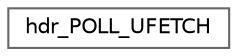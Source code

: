 digraph "Graphical Class Hierarchy"
{
 // LATEX_PDF_SIZE
  bgcolor="transparent";
  edge [fontname=Helvetica,fontsize=10,labelfontname=Helvetica,labelfontsize=10];
  node [fontname=Helvetica,fontsize=10,shape=box,height=0.2,width=0.4];
  rankdir="LR";
  Node0 [id="Node000000",label="hdr_POLL_UFETCH",height=0.2,width=0.4,color="grey40", fillcolor="white", style="filled",URL="$structhdr__POLL__UFETCH.html",tooltip="Content header of POLL packet."];
}
